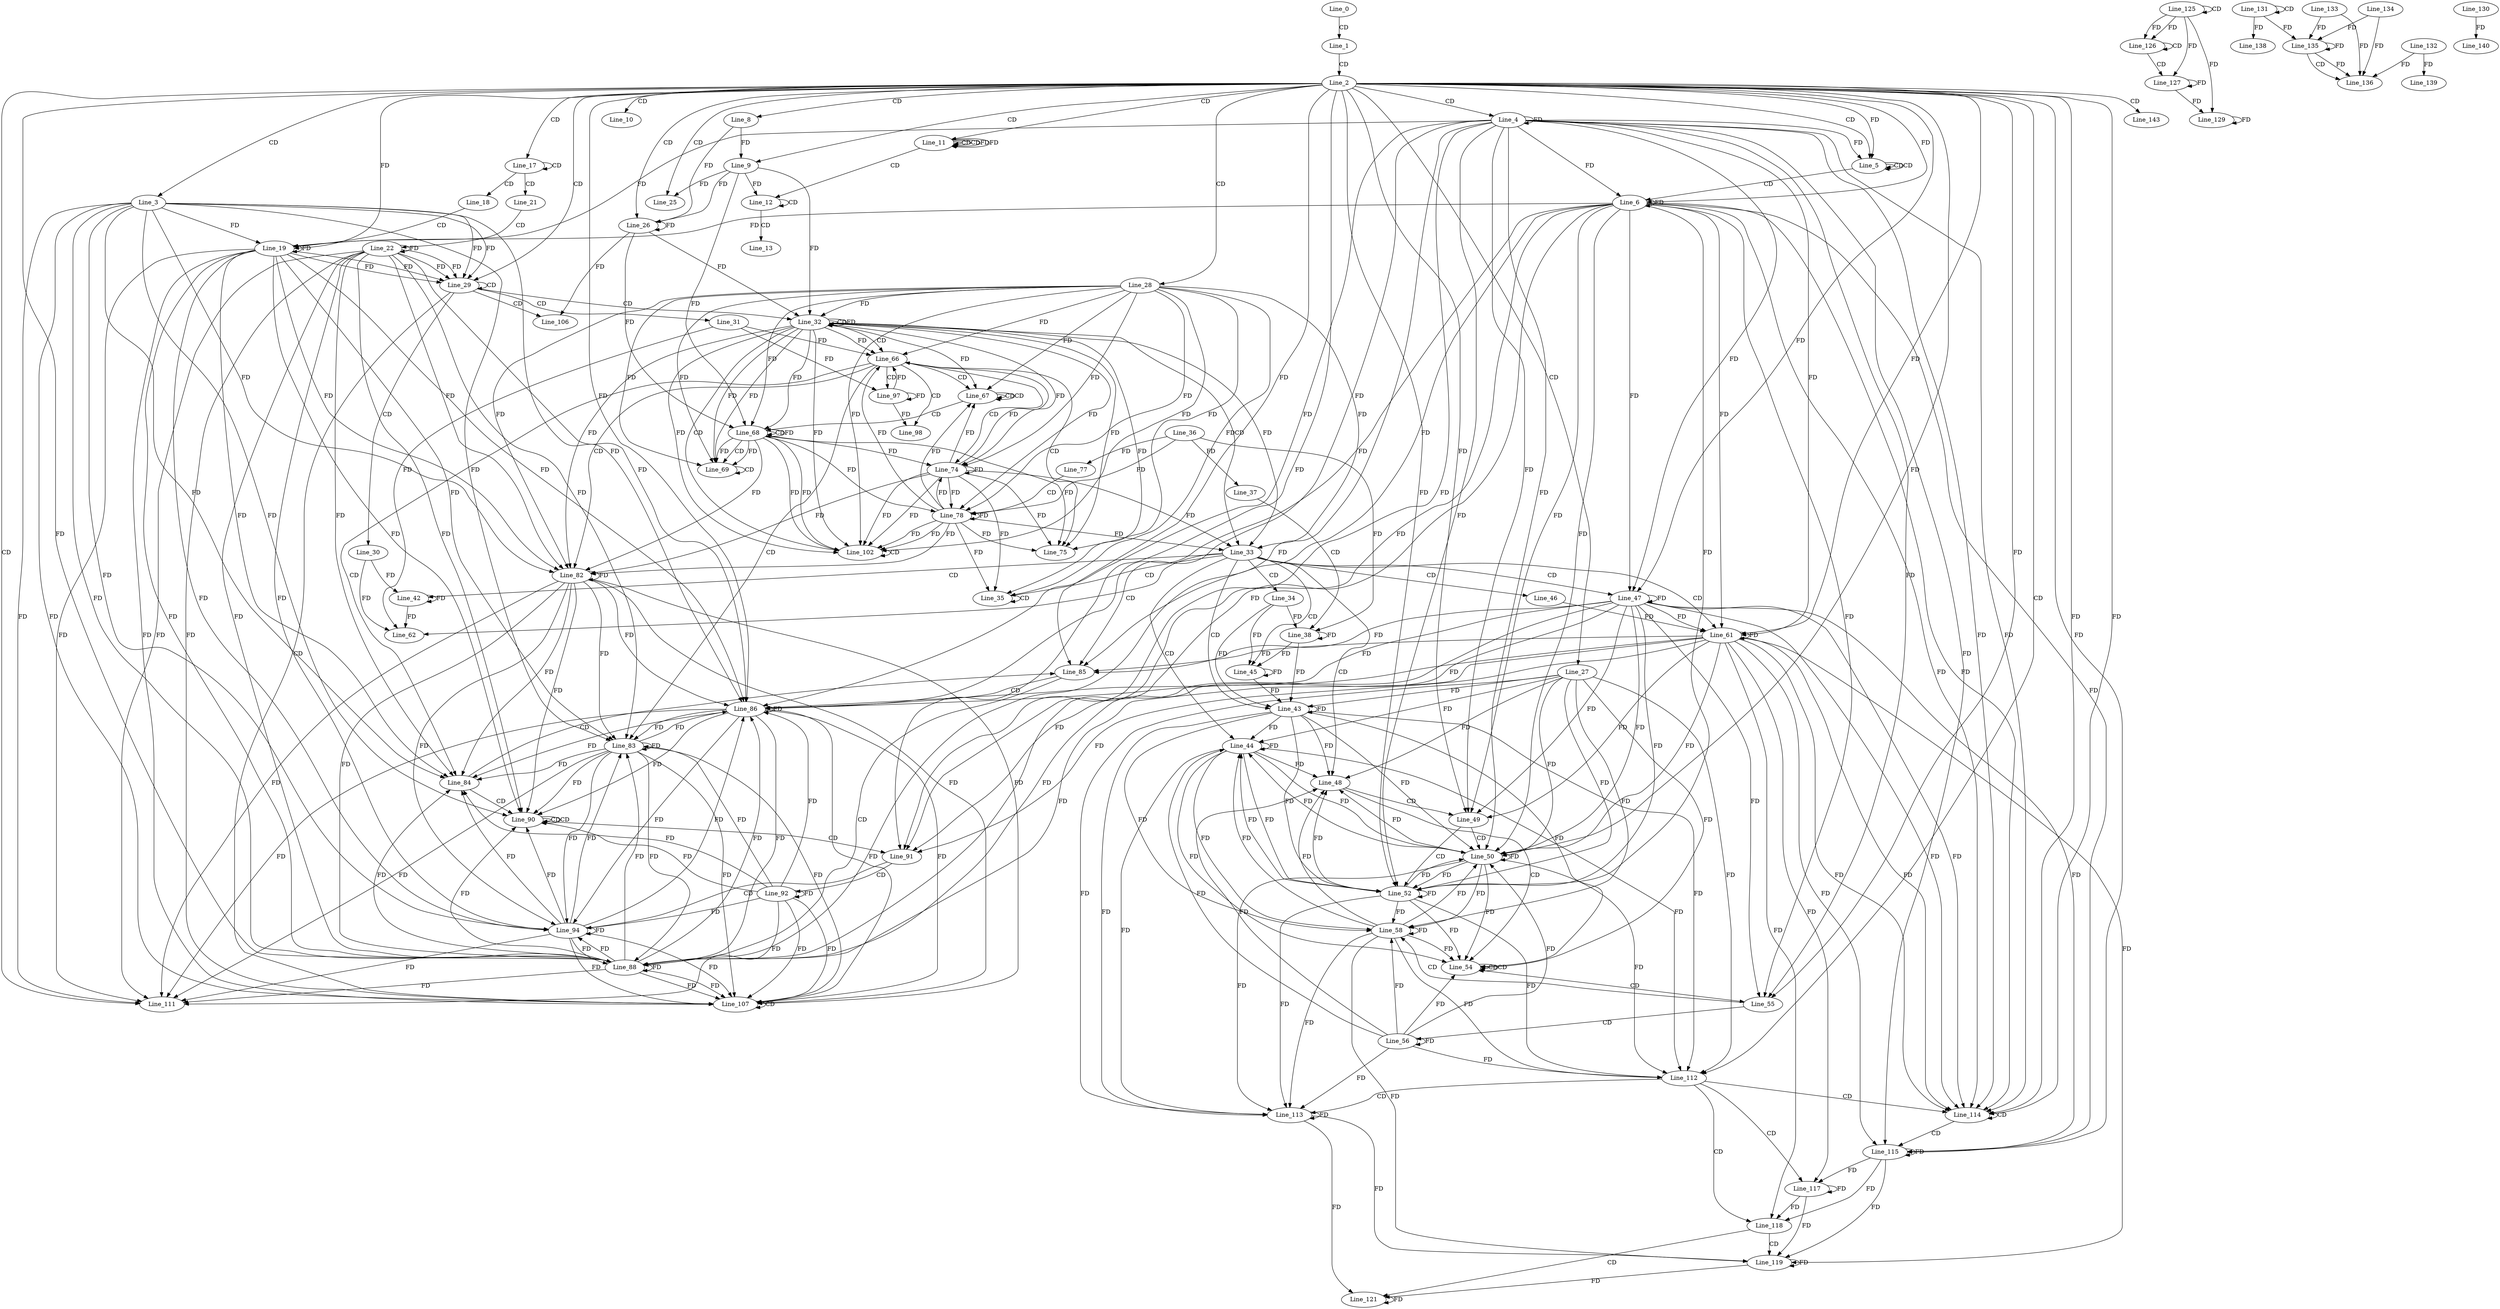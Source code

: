 digraph G {
  Line_0;
  Line_1;
  Line_2;
  Line_3;
  Line_4;
  Line_4;
  Line_5;
  Line_5;
  Line_5;
  Line_6;
  Line_8;
  Line_9;
  Line_9;
  Line_10;
  Line_11;
  Line_11;
  Line_11;
  Line_12;
  Line_12;
  Line_12;
  Line_13;
  Line_17;
  Line_17;
  Line_18;
  Line_19;
  Line_21;
  Line_22;
  Line_25;
  Line_26;
  Line_26;
  Line_27;
  Line_28;
  Line_29;
  Line_29;
  Line_30;
  Line_31;
  Line_32;
  Line_32;
  Line_32;
  Line_33;
  Line_33;
  Line_33;
  Line_34;
  Line_35;
  Line_35;
  Line_35;
  Line_36;
  Line_37;
  Line_37;
  Line_37;
  Line_38;
  Line_42;
  Line_43;
  Line_43;
  Line_44;
  Line_44;
  Line_45;
  Line_46;
  Line_47;
  Line_47;
  Line_48;
  Line_48;
  Line_49;
  Line_49;
  Line_49;
  Line_50;
  Line_50;
  Line_52;
  Line_54;
  Line_54;
  Line_54;
  Line_55;
  Line_55;
  Line_55;
  Line_56;
  Line_58;
  Line_61;
  Line_62;
  Line_66;
  Line_66;
  Line_66;
  Line_66;
  Line_67;
  Line_67;
  Line_67;
  Line_68;
  Line_68;
  Line_68;
  Line_69;
  Line_69;
  Line_74;
  Line_74;
  Line_75;
  Line_77;
  Line_77;
  Line_77;
  Line_78;
  Line_82;
  Line_82;
  Line_83;
  Line_83;
  Line_84;
  Line_84;
  Line_85;
  Line_85;
  Line_85;
  Line_86;
  Line_86;
  Line_88;
  Line_90;
  Line_90;
  Line_90;
  Line_91;
  Line_91;
  Line_91;
  Line_92;
  Line_94;
  Line_97;
  Line_98;
  Line_102;
  Line_102;
  Line_106;
  Line_107;
  Line_107;
  Line_111;
  Line_111;
  Line_112;
  Line_112;
  Line_113;
  Line_114;
  Line_114;
  Line_115;
  Line_115;
  Line_117;
  Line_117;
  Line_118;
  Line_118;
  Line_118;
  Line_119;
  Line_121;
  Line_125;
  Line_125;
  Line_126;
  Line_126;
  Line_127;
  Line_127;
  Line_129;
  Line_129;
  Line_129;
  Line_131;
  Line_131;
  Line_135;
  Line_134;
  Line_135;
  Line_133;
  Line_135;
  Line_136;
  Line_132;
  Line_138;
  Line_139;
  Line_130;
  Line_140;
  Line_143;
  Line_0 -> Line_1 [ label="CD" ];
  Line_1 -> Line_2 [ label="CD" ];
  Line_2 -> Line_3 [ label="CD" ];
  Line_2 -> Line_4 [ label="CD" ];
  Line_4 -> Line_4 [ label="FD" ];
  Line_2 -> Line_5 [ label="CD" ];
  Line_5 -> Line_5 [ label="CD" ];
  Line_5 -> Line_5 [ label="CD" ];
  Line_2 -> Line_5 [ label="FD" ];
  Line_4 -> Line_5 [ label="FD" ];
  Line_5 -> Line_6 [ label="CD" ];
  Line_2 -> Line_6 [ label="FD" ];
  Line_4 -> Line_6 [ label="FD" ];
  Line_6 -> Line_6 [ label="FD" ];
  Line_2 -> Line_8 [ label="CD" ];
  Line_2 -> Line_9 [ label="CD" ];
  Line_8 -> Line_9 [ label="FD" ];
  Line_2 -> Line_10 [ label="CD" ];
  Line_2 -> Line_11 [ label="CD" ];
  Line_11 -> Line_11 [ label="CD" ];
  Line_11 -> Line_11 [ label="CD" ];
  Line_11 -> Line_11 [ label="FD" ];
  Line_11 -> Line_12 [ label="CD" ];
  Line_12 -> Line_12 [ label="CD" ];
  Line_9 -> Line_12 [ label="FD" ];
  Line_12 -> Line_13 [ label="CD" ];
  Line_2 -> Line_17 [ label="CD" ];
  Line_17 -> Line_17 [ label="CD" ];
  Line_17 -> Line_18 [ label="CD" ];
  Line_18 -> Line_19 [ label="CD" ];
  Line_3 -> Line_19 [ label="FD" ];
  Line_19 -> Line_19 [ label="FD" ];
  Line_2 -> Line_19 [ label="FD" ];
  Line_4 -> Line_19 [ label="FD" ];
  Line_6 -> Line_19 [ label="FD" ];
  Line_17 -> Line_21 [ label="CD" ];
  Line_21 -> Line_22 [ label="CD" ];
  Line_22 -> Line_22 [ label="FD" ];
  Line_2 -> Line_25 [ label="CD" ];
  Line_9 -> Line_25 [ label="FD" ];
  Line_2 -> Line_26 [ label="CD" ];
  Line_9 -> Line_26 [ label="FD" ];
  Line_26 -> Line_26 [ label="FD" ];
  Line_8 -> Line_26 [ label="FD" ];
  Line_2 -> Line_27 [ label="CD" ];
  Line_2 -> Line_28 [ label="CD" ];
  Line_2 -> Line_29 [ label="CD" ];
  Line_3 -> Line_29 [ label="FD" ];
  Line_19 -> Line_29 [ label="FD" ];
  Line_22 -> Line_29 [ label="FD" ];
  Line_29 -> Line_29 [ label="CD" ];
  Line_3 -> Line_29 [ label="FD" ];
  Line_19 -> Line_29 [ label="FD" ];
  Line_22 -> Line_29 [ label="FD" ];
  Line_29 -> Line_30 [ label="CD" ];
  Line_29 -> Line_31 [ label="CD" ];
  Line_29 -> Line_32 [ label="CD" ];
  Line_32 -> Line_32 [ label="CD" ];
  Line_32 -> Line_32 [ label="FD" ];
  Line_28 -> Line_32 [ label="FD" ];
  Line_9 -> Line_32 [ label="FD" ];
  Line_26 -> Line_32 [ label="FD" ];
  Line_32 -> Line_33 [ label="CD" ];
  Line_32 -> Line_33 [ label="FD" ];
  Line_28 -> Line_33 [ label="FD" ];
  Line_33 -> Line_34 [ label="CD" ];
  Line_33 -> Line_35 [ label="CD" ];
  Line_35 -> Line_35 [ label="CD" ];
  Line_32 -> Line_35 [ label="FD" ];
  Line_28 -> Line_35 [ label="FD" ];
  Line_36 -> Line_37 [ label="FD" ];
  Line_37 -> Line_38 [ label="CD" ];
  Line_34 -> Line_38 [ label="FD" ];
  Line_38 -> Line_38 [ label="FD" ];
  Line_36 -> Line_38 [ label="FD" ];
  Line_33 -> Line_42 [ label="CD" ];
  Line_42 -> Line_42 [ label="FD" ];
  Line_30 -> Line_42 [ label="FD" ];
  Line_33 -> Line_43 [ label="CD" ];
  Line_43 -> Line_43 [ label="FD" ];
  Line_27 -> Line_43 [ label="FD" ];
  Line_34 -> Line_43 [ label="FD" ];
  Line_38 -> Line_43 [ label="FD" ];
  Line_33 -> Line_44 [ label="CD" ];
  Line_43 -> Line_44 [ label="FD" ];
  Line_44 -> Line_44 [ label="FD" ];
  Line_27 -> Line_44 [ label="FD" ];
  Line_33 -> Line_45 [ label="CD" ];
  Line_34 -> Line_45 [ label="FD" ];
  Line_38 -> Line_45 [ label="FD" ];
  Line_45 -> Line_45 [ label="FD" ];
  Line_33 -> Line_46 [ label="CD" ];
  Line_33 -> Line_47 [ label="CD" ];
  Line_47 -> Line_47 [ label="FD" ];
  Line_2 -> Line_47 [ label="FD" ];
  Line_4 -> Line_47 [ label="FD" ];
  Line_6 -> Line_47 [ label="FD" ];
  Line_33 -> Line_48 [ label="CD" ];
  Line_43 -> Line_48 [ label="FD" ];
  Line_44 -> Line_48 [ label="FD" ];
  Line_27 -> Line_48 [ label="FD" ];
  Line_48 -> Line_49 [ label="CD" ];
  Line_47 -> Line_49 [ label="FD" ];
  Line_2 -> Line_49 [ label="FD" ];
  Line_4 -> Line_49 [ label="FD" ];
  Line_6 -> Line_49 [ label="FD" ];
  Line_49 -> Line_50 [ label="CD" ];
  Line_43 -> Line_50 [ label="FD" ];
  Line_44 -> Line_50 [ label="FD" ];
  Line_50 -> Line_50 [ label="FD" ];
  Line_27 -> Line_50 [ label="FD" ];
  Line_47 -> Line_50 [ label="FD" ];
  Line_2 -> Line_50 [ label="FD" ];
  Line_4 -> Line_50 [ label="FD" ];
  Line_6 -> Line_50 [ label="FD" ];
  Line_49 -> Line_52 [ label="CD" ];
  Line_43 -> Line_52 [ label="FD" ];
  Line_44 -> Line_52 [ label="FD" ];
  Line_50 -> Line_52 [ label="FD" ];
  Line_52 -> Line_52 [ label="FD" ];
  Line_27 -> Line_52 [ label="FD" ];
  Line_47 -> Line_52 [ label="FD" ];
  Line_2 -> Line_52 [ label="FD" ];
  Line_4 -> Line_52 [ label="FD" ];
  Line_6 -> Line_52 [ label="FD" ];
  Line_48 -> Line_54 [ label="CD" ];
  Line_54 -> Line_54 [ label="CD" ];
  Line_54 -> Line_54 [ label="CD" ];
  Line_43 -> Line_54 [ label="FD" ];
  Line_44 -> Line_54 [ label="FD" ];
  Line_50 -> Line_54 [ label="FD" ];
  Line_52 -> Line_54 [ label="FD" ];
  Line_27 -> Line_54 [ label="FD" ];
  Line_54 -> Line_55 [ label="CD" ];
  Line_47 -> Line_55 [ label="FD" ];
  Line_2 -> Line_55 [ label="FD" ];
  Line_4 -> Line_55 [ label="FD" ];
  Line_6 -> Line_55 [ label="FD" ];
  Line_55 -> Line_56 [ label="CD" ];
  Line_56 -> Line_56 [ label="FD" ];
  Line_55 -> Line_58 [ label="CD" ];
  Line_43 -> Line_58 [ label="FD" ];
  Line_44 -> Line_58 [ label="FD" ];
  Line_50 -> Line_58 [ label="FD" ];
  Line_52 -> Line_58 [ label="FD" ];
  Line_56 -> Line_58 [ label="FD" ];
  Line_58 -> Line_58 [ label="FD" ];
  Line_27 -> Line_58 [ label="FD" ];
  Line_33 -> Line_61 [ label="CD" ];
  Line_47 -> Line_61 [ label="FD" ];
  Line_61 -> Line_61 [ label="FD" ];
  Line_2 -> Line_61 [ label="FD" ];
  Line_4 -> Line_61 [ label="FD" ];
  Line_6 -> Line_61 [ label="FD" ];
  Line_46 -> Line_61 [ label="FD" ];
  Line_33 -> Line_62 [ label="CD" ];
  Line_31 -> Line_62 [ label="FD" ];
  Line_42 -> Line_62 [ label="FD" ];
  Line_30 -> Line_62 [ label="FD" ];
  Line_32 -> Line_66 [ label="CD" ];
  Line_32 -> Line_66 [ label="FD" ];
  Line_28 -> Line_66 [ label="FD" ];
  Line_31 -> Line_66 [ label="FD" ];
  Line_66 -> Line_67 [ label="CD" ];
  Line_67 -> Line_67 [ label="CD" ];
  Line_67 -> Line_67 [ label="CD" ];
  Line_32 -> Line_67 [ label="FD" ];
  Line_28 -> Line_67 [ label="FD" ];
  Line_67 -> Line_68 [ label="CD" ];
  Line_68 -> Line_68 [ label="CD" ];
  Line_68 -> Line_68 [ label="FD" ];
  Line_32 -> Line_68 [ label="FD" ];
  Line_28 -> Line_68 [ label="FD" ];
  Line_9 -> Line_68 [ label="FD" ];
  Line_26 -> Line_68 [ label="FD" ];
  Line_68 -> Line_69 [ label="CD" ];
  Line_68 -> Line_69 [ label="FD" ];
  Line_32 -> Line_69 [ label="FD" ];
  Line_28 -> Line_69 [ label="FD" ];
  Line_69 -> Line_69 [ label="CD" ];
  Line_68 -> Line_69 [ label="FD" ];
  Line_32 -> Line_69 [ label="FD" ];
  Line_28 -> Line_69 [ label="FD" ];
  Line_66 -> Line_74 [ label="CD" ];
  Line_68 -> Line_74 [ label="FD" ];
  Line_32 -> Line_74 [ label="FD" ];
  Line_74 -> Line_74 [ label="FD" ];
  Line_28 -> Line_74 [ label="FD" ];
  Line_66 -> Line_75 [ label="CD" ];
  Line_68 -> Line_75 [ label="FD" ];
  Line_32 -> Line_75 [ label="FD" ];
  Line_74 -> Line_75 [ label="FD" ];
  Line_28 -> Line_75 [ label="FD" ];
  Line_36 -> Line_77 [ label="FD" ];
  Line_77 -> Line_78 [ label="CD" ];
  Line_68 -> Line_78 [ label="FD" ];
  Line_32 -> Line_78 [ label="FD" ];
  Line_74 -> Line_78 [ label="FD" ];
  Line_78 -> Line_78 [ label="FD" ];
  Line_28 -> Line_78 [ label="FD" ];
  Line_36 -> Line_78 [ label="FD" ];
  Line_66 -> Line_82 [ label="CD" ];
  Line_82 -> Line_82 [ label="FD" ];
  Line_3 -> Line_82 [ label="FD" ];
  Line_19 -> Line_82 [ label="FD" ];
  Line_22 -> Line_82 [ label="FD" ];
  Line_68 -> Line_82 [ label="FD" ];
  Line_32 -> Line_82 [ label="FD" ];
  Line_74 -> Line_82 [ label="FD" ];
  Line_78 -> Line_82 [ label="FD" ];
  Line_28 -> Line_82 [ label="FD" ];
  Line_66 -> Line_83 [ label="CD" ];
  Line_82 -> Line_83 [ label="FD" ];
  Line_83 -> Line_83 [ label="FD" ];
  Line_3 -> Line_83 [ label="FD" ];
  Line_19 -> Line_83 [ label="FD" ];
  Line_22 -> Line_83 [ label="FD" ];
  Line_66 -> Line_84 [ label="CD" ];
  Line_82 -> Line_84 [ label="FD" ];
  Line_83 -> Line_84 [ label="FD" ];
  Line_3 -> Line_84 [ label="FD" ];
  Line_19 -> Line_84 [ label="FD" ];
  Line_22 -> Line_84 [ label="FD" ];
  Line_84 -> Line_85 [ label="CD" ];
  Line_47 -> Line_85 [ label="FD" ];
  Line_61 -> Line_85 [ label="FD" ];
  Line_2 -> Line_85 [ label="FD" ];
  Line_4 -> Line_85 [ label="FD" ];
  Line_6 -> Line_85 [ label="FD" ];
  Line_85 -> Line_86 [ label="CD" ];
  Line_82 -> Line_86 [ label="FD" ];
  Line_83 -> Line_86 [ label="FD" ];
  Line_86 -> Line_86 [ label="FD" ];
  Line_3 -> Line_86 [ label="FD" ];
  Line_19 -> Line_86 [ label="FD" ];
  Line_22 -> Line_86 [ label="FD" ];
  Line_47 -> Line_86 [ label="FD" ];
  Line_61 -> Line_86 [ label="FD" ];
  Line_2 -> Line_86 [ label="FD" ];
  Line_4 -> Line_86 [ label="FD" ];
  Line_6 -> Line_86 [ label="FD" ];
  Line_85 -> Line_88 [ label="CD" ];
  Line_82 -> Line_88 [ label="FD" ];
  Line_83 -> Line_88 [ label="FD" ];
  Line_86 -> Line_88 [ label="FD" ];
  Line_88 -> Line_88 [ label="FD" ];
  Line_3 -> Line_88 [ label="FD" ];
  Line_19 -> Line_88 [ label="FD" ];
  Line_22 -> Line_88 [ label="FD" ];
  Line_47 -> Line_88 [ label="FD" ];
  Line_61 -> Line_88 [ label="FD" ];
  Line_2 -> Line_88 [ label="FD" ];
  Line_4 -> Line_88 [ label="FD" ];
  Line_6 -> Line_88 [ label="FD" ];
  Line_84 -> Line_90 [ label="CD" ];
  Line_90 -> Line_90 [ label="CD" ];
  Line_90 -> Line_90 [ label="CD" ];
  Line_82 -> Line_90 [ label="FD" ];
  Line_83 -> Line_90 [ label="FD" ];
  Line_86 -> Line_90 [ label="FD" ];
  Line_88 -> Line_90 [ label="FD" ];
  Line_3 -> Line_90 [ label="FD" ];
  Line_19 -> Line_90 [ label="FD" ];
  Line_22 -> Line_90 [ label="FD" ];
  Line_90 -> Line_91 [ label="CD" ];
  Line_47 -> Line_91 [ label="FD" ];
  Line_61 -> Line_91 [ label="FD" ];
  Line_2 -> Line_91 [ label="FD" ];
  Line_4 -> Line_91 [ label="FD" ];
  Line_6 -> Line_91 [ label="FD" ];
  Line_91 -> Line_92 [ label="CD" ];
  Line_92 -> Line_92 [ label="FD" ];
  Line_91 -> Line_94 [ label="CD" ];
  Line_82 -> Line_94 [ label="FD" ];
  Line_83 -> Line_94 [ label="FD" ];
  Line_86 -> Line_94 [ label="FD" ];
  Line_88 -> Line_94 [ label="FD" ];
  Line_92 -> Line_94 [ label="FD" ];
  Line_94 -> Line_94 [ label="FD" ];
  Line_3 -> Line_94 [ label="FD" ];
  Line_19 -> Line_94 [ label="FD" ];
  Line_22 -> Line_94 [ label="FD" ];
  Line_66 -> Line_97 [ label="CD" ];
  Line_97 -> Line_97 [ label="FD" ];
  Line_31 -> Line_97 [ label="FD" ];
  Line_66 -> Line_98 [ label="CD" ];
  Line_97 -> Line_98 [ label="FD" ];
  Line_32 -> Line_102 [ label="CD" ];
  Line_68 -> Line_102 [ label="FD" ];
  Line_32 -> Line_102 [ label="FD" ];
  Line_74 -> Line_102 [ label="FD" ];
  Line_78 -> Line_102 [ label="FD" ];
  Line_28 -> Line_102 [ label="FD" ];
  Line_102 -> Line_102 [ label="CD" ];
  Line_68 -> Line_102 [ label="FD" ];
  Line_32 -> Line_102 [ label="FD" ];
  Line_74 -> Line_102 [ label="FD" ];
  Line_78 -> Line_102 [ label="FD" ];
  Line_28 -> Line_102 [ label="FD" ];
  Line_29 -> Line_106 [ label="CD" ];
  Line_26 -> Line_106 [ label="FD" ];
  Line_29 -> Line_107 [ label="CD" ];
  Line_82 -> Line_107 [ label="FD" ];
  Line_83 -> Line_107 [ label="FD" ];
  Line_86 -> Line_107 [ label="FD" ];
  Line_88 -> Line_107 [ label="FD" ];
  Line_92 -> Line_107 [ label="FD" ];
  Line_94 -> Line_107 [ label="FD" ];
  Line_107 -> Line_107 [ label="CD" ];
  Line_82 -> Line_107 [ label="FD" ];
  Line_83 -> Line_107 [ label="FD" ];
  Line_86 -> Line_107 [ label="FD" ];
  Line_88 -> Line_107 [ label="FD" ];
  Line_92 -> Line_107 [ label="FD" ];
  Line_94 -> Line_107 [ label="FD" ];
  Line_3 -> Line_107 [ label="FD" ];
  Line_19 -> Line_107 [ label="FD" ];
  Line_22 -> Line_107 [ label="FD" ];
  Line_2 -> Line_111 [ label="CD" ];
  Line_82 -> Line_111 [ label="FD" ];
  Line_83 -> Line_111 [ label="FD" ];
  Line_86 -> Line_111 [ label="FD" ];
  Line_88 -> Line_111 [ label="FD" ];
  Line_92 -> Line_111 [ label="FD" ];
  Line_94 -> Line_111 [ label="FD" ];
  Line_3 -> Line_111 [ label="FD" ];
  Line_19 -> Line_111 [ label="FD" ];
  Line_22 -> Line_111 [ label="FD" ];
  Line_2 -> Line_112 [ label="CD" ];
  Line_43 -> Line_112 [ label="FD" ];
  Line_44 -> Line_112 [ label="FD" ];
  Line_50 -> Line_112 [ label="FD" ];
  Line_52 -> Line_112 [ label="FD" ];
  Line_56 -> Line_112 [ label="FD" ];
  Line_58 -> Line_112 [ label="FD" ];
  Line_27 -> Line_112 [ label="FD" ];
  Line_112 -> Line_113 [ label="CD" ];
  Line_43 -> Line_113 [ label="FD" ];
  Line_44 -> Line_113 [ label="FD" ];
  Line_50 -> Line_113 [ label="FD" ];
  Line_52 -> Line_113 [ label="FD" ];
  Line_56 -> Line_113 [ label="FD" ];
  Line_58 -> Line_113 [ label="FD" ];
  Line_27 -> Line_113 [ label="FD" ];
  Line_113 -> Line_113 [ label="FD" ];
  Line_112 -> Line_114 [ label="CD" ];
  Line_47 -> Line_114 [ label="FD" ];
  Line_61 -> Line_114 [ label="FD" ];
  Line_2 -> Line_114 [ label="FD" ];
  Line_4 -> Line_114 [ label="FD" ];
  Line_6 -> Line_114 [ label="FD" ];
  Line_114 -> Line_114 [ label="CD" ];
  Line_47 -> Line_114 [ label="FD" ];
  Line_61 -> Line_114 [ label="FD" ];
  Line_2 -> Line_114 [ label="FD" ];
  Line_4 -> Line_114 [ label="FD" ];
  Line_6 -> Line_114 [ label="FD" ];
  Line_114 -> Line_115 [ label="CD" ];
  Line_47 -> Line_115 [ label="FD" ];
  Line_61 -> Line_115 [ label="FD" ];
  Line_2 -> Line_115 [ label="FD" ];
  Line_4 -> Line_115 [ label="FD" ];
  Line_6 -> Line_115 [ label="FD" ];
  Line_115 -> Line_115 [ label="FD" ];
  Line_112 -> Line_117 [ label="CD" ];
  Line_61 -> Line_117 [ label="FD" ];
  Line_115 -> Line_117 [ label="FD" ];
  Line_117 -> Line_117 [ label="FD" ];
  Line_112 -> Line_118 [ label="CD" ];
  Line_61 -> Line_118 [ label="FD" ];
  Line_115 -> Line_118 [ label="FD" ];
  Line_117 -> Line_118 [ label="FD" ];
  Line_118 -> Line_119 [ label="CD" ];
  Line_58 -> Line_119 [ label="FD" ];
  Line_113 -> Line_119 [ label="FD" ];
  Line_119 -> Line_119 [ label="FD" ];
  Line_61 -> Line_119 [ label="FD" ];
  Line_115 -> Line_119 [ label="FD" ];
  Line_117 -> Line_119 [ label="FD" ];
  Line_118 -> Line_121 [ label="CD" ];
  Line_113 -> Line_121 [ label="FD" ];
  Line_119 -> Line_121 [ label="FD" ];
  Line_121 -> Line_121 [ label="FD" ];
  Line_125 -> Line_125 [ label="CD" ];
  Line_125 -> Line_126 [ label="FD" ];
  Line_126 -> Line_126 [ label="CD" ];
  Line_125 -> Line_126 [ label="FD" ];
  Line_126 -> Line_127 [ label="CD" ];
  Line_125 -> Line_127 [ label="FD" ];
  Line_127 -> Line_127 [ label="FD" ];
  Line_125 -> Line_129 [ label="FD" ];
  Line_127 -> Line_129 [ label="FD" ];
  Line_129 -> Line_129 [ label="FD" ];
  Line_131 -> Line_131 [ label="CD" ];
  Line_135 -> Line_135 [ label="FD" ];
  Line_134 -> Line_135 [ label="FD" ];
  Line_131 -> Line_135 [ label="FD" ];
  Line_133 -> Line_135 [ label="FD" ];
  Line_135 -> Line_136 [ label="CD" ];
  Line_132 -> Line_136 [ label="FD" ];
  Line_133 -> Line_136 [ label="FD" ];
  Line_135 -> Line_136 [ label="FD" ];
  Line_134 -> Line_136 [ label="FD" ];
  Line_131 -> Line_138 [ label="FD" ];
  Line_132 -> Line_139 [ label="FD" ];
  Line_130 -> Line_140 [ label="FD" ];
  Line_2 -> Line_143 [ label="CD" ];
  Line_11 -> Line_11 [ label="FD" ];
  Line_74 -> Line_33 [ label="FD" ];
  Line_78 -> Line_33 [ label="FD" ];
  Line_74 -> Line_35 [ label="FD" ];
  Line_78 -> Line_35 [ label="FD" ];
  Line_45 -> Line_43 [ label="FD" ];
  Line_50 -> Line_44 [ label="FD" ];
  Line_52 -> Line_44 [ label="FD" ];
  Line_56 -> Line_44 [ label="FD" ];
  Line_58 -> Line_44 [ label="FD" ];
  Line_50 -> Line_48 [ label="FD" ];
  Line_52 -> Line_48 [ label="FD" ];
  Line_56 -> Line_48 [ label="FD" ];
  Line_58 -> Line_48 [ label="FD" ];
  Line_61 -> Line_49 [ label="FD" ];
  Line_61 -> Line_50 [ label="FD" ];
  Line_52 -> Line_50 [ label="FD" ];
  Line_56 -> Line_50 [ label="FD" ];
  Line_58 -> Line_50 [ label="FD" ];
  Line_56 -> Line_54 [ label="FD" ];
  Line_58 -> Line_54 [ label="FD" ];
  Line_74 -> Line_66 [ label="FD" ];
  Line_78 -> Line_66 [ label="FD" ];
  Line_97 -> Line_66 [ label="FD" ];
  Line_74 -> Line_67 [ label="FD" ];
  Line_78 -> Line_67 [ label="FD" ];
  Line_78 -> Line_74 [ label="FD" ];
  Line_78 -> Line_75 [ label="FD" ];
  Line_86 -> Line_83 [ label="FD" ];
  Line_88 -> Line_83 [ label="FD" ];
  Line_92 -> Line_83 [ label="FD" ];
  Line_94 -> Line_83 [ label="FD" ];
  Line_86 -> Line_84 [ label="FD" ];
  Line_88 -> Line_84 [ label="FD" ];
  Line_92 -> Line_84 [ label="FD" ];
  Line_94 -> Line_84 [ label="FD" ];
  Line_88 -> Line_86 [ label="FD" ];
  Line_92 -> Line_86 [ label="FD" ];
  Line_94 -> Line_86 [ label="FD" ];
  Line_94 -> Line_88 [ label="FD" ];
  Line_92 -> Line_90 [ label="FD" ];
  Line_94 -> Line_90 [ label="FD" ];
}
